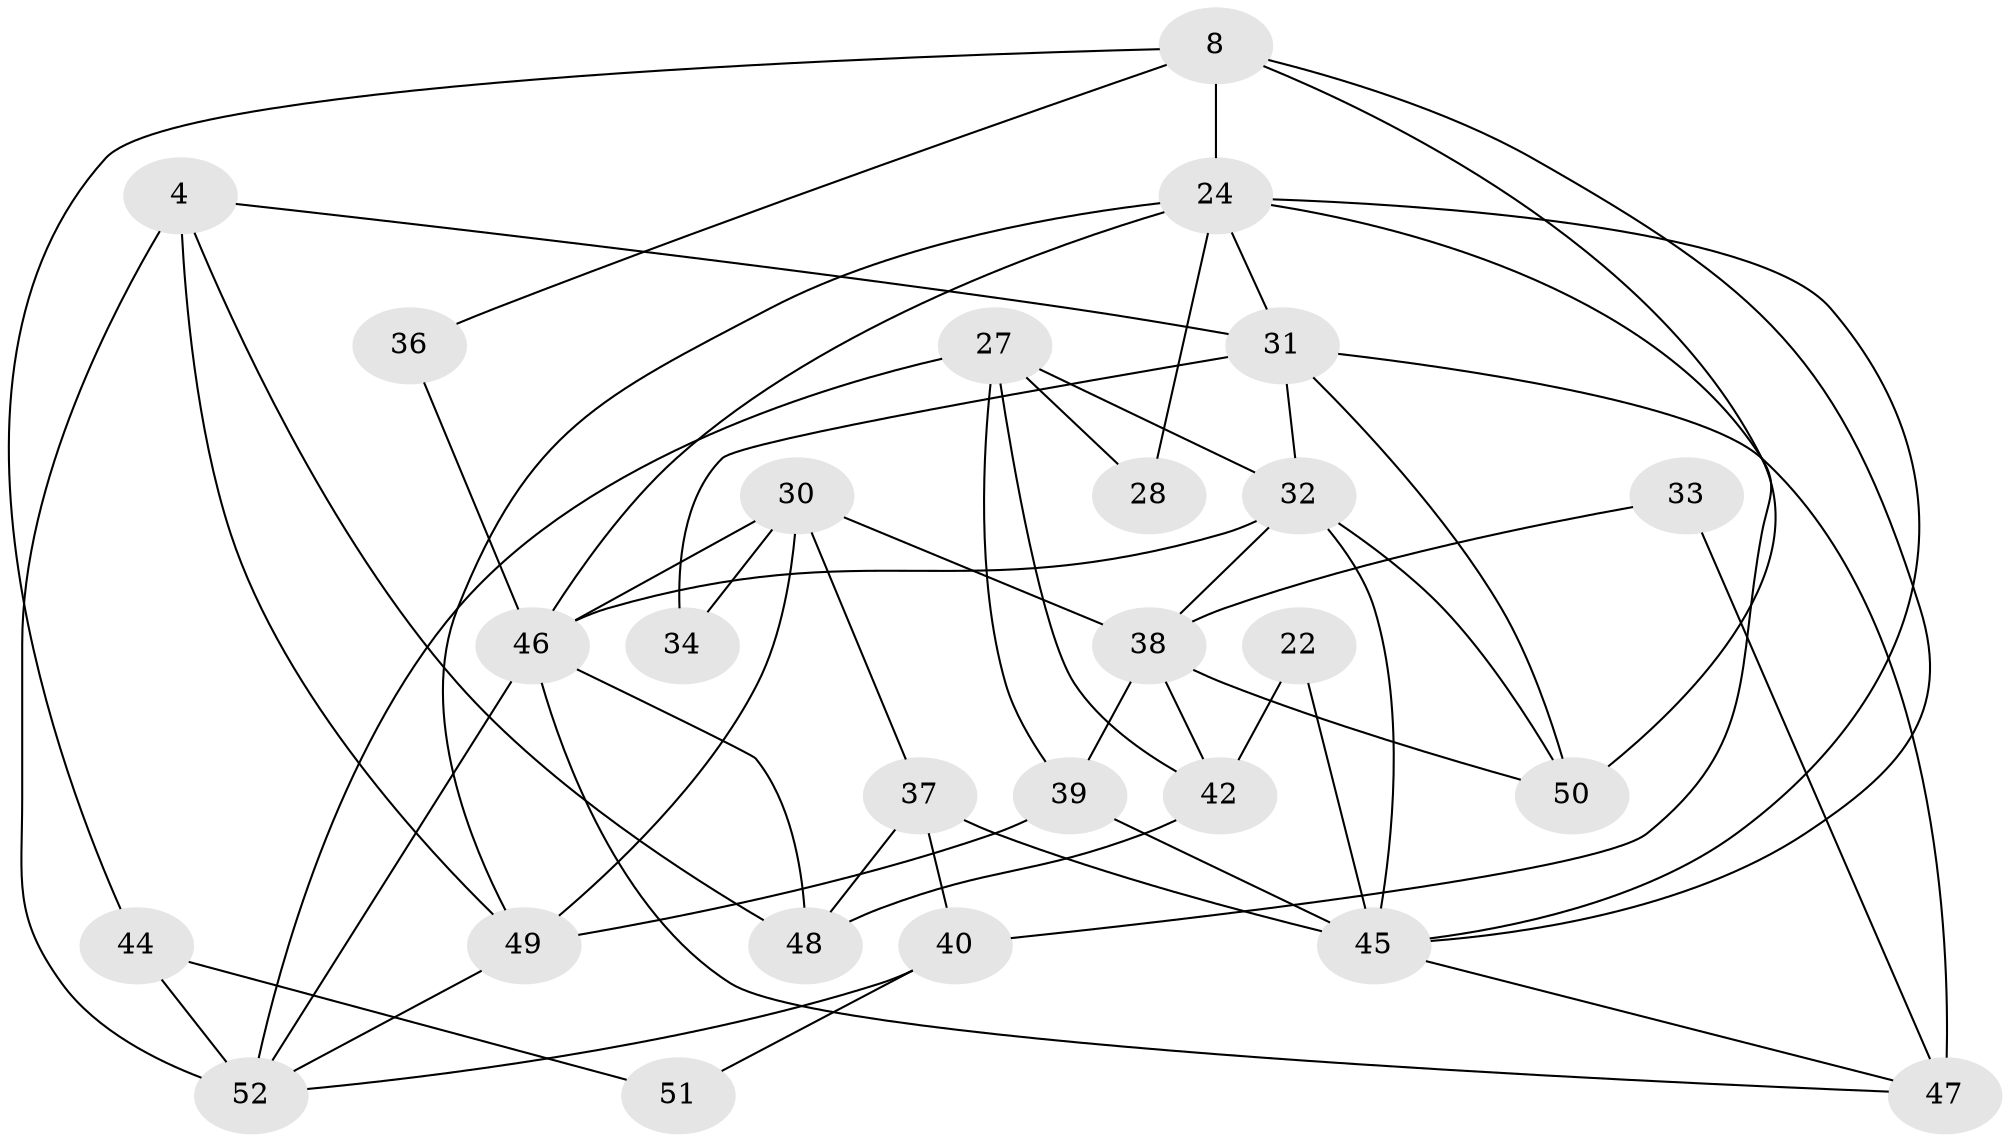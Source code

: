 // original degree distribution, {4: 0.40384615384615385, 2: 0.1346153846153846, 6: 0.07692307692307693, 7: 0.057692307692307696, 3: 0.19230769230769232, 5: 0.1346153846153846}
// Generated by graph-tools (version 1.1) at 2025/48/03/09/25 04:48:54]
// undirected, 26 vertices, 56 edges
graph export_dot {
graph [start="1"]
  node [color=gray90,style=filled];
  4;
  8;
  22;
  24 [super="+16"];
  27 [super="+19+11"];
  28;
  30 [super="+26"];
  31 [super="+13+14"];
  32 [super="+12"];
  33;
  34;
  36;
  37;
  38 [super="+29"];
  39 [super="+18"];
  40;
  42;
  44 [super="+41"];
  45 [super="+20+43+23"];
  46 [super="+15"];
  47 [super="+35"];
  48 [super="+9"];
  49 [super="+6"];
  50 [super="+3"];
  51;
  52 [super="+25+21"];
  4 -- 52 [weight=2];
  4 -- 48;
  4 -- 49 [weight=2];
  4 -- 31;
  8 -- 24 [weight=2];
  8 -- 36;
  8 -- 44 [weight=2];
  8 -- 50;
  8 -- 45;
  22 -- 42;
  22 -- 45;
  24 -- 46;
  24 -- 28;
  24 -- 31 [weight=2];
  24 -- 49;
  24 -- 40;
  24 -- 45;
  27 -- 32;
  27 -- 42 [weight=2];
  27 -- 39 [weight=2];
  27 -- 28;
  27 -- 52 [weight=2];
  30 -- 34;
  30 -- 37;
  30 -- 46 [weight=2];
  30 -- 38;
  30 -- 49 [weight=2];
  31 -- 34 [weight=2];
  31 -- 50 [weight=2];
  31 -- 32;
  31 -- 47 [weight=2];
  32 -- 38;
  32 -- 50;
  32 -- 46 [weight=2];
  32 -- 45;
  33 -- 47 [weight=2];
  33 -- 38;
  36 -- 46;
  37 -- 40;
  37 -- 48;
  37 -- 45 [weight=2];
  38 -- 42;
  38 -- 50;
  38 -- 39;
  39 -- 49 [weight=2];
  39 -- 45 [weight=2];
  40 -- 51;
  40 -- 52;
  42 -- 48 [weight=2];
  44 -- 51;
  44 -- 52 [weight=2];
  45 -- 47 [weight=2];
  46 -- 48;
  46 -- 52 [weight=2];
  46 -- 47;
  49 -- 52;
}
